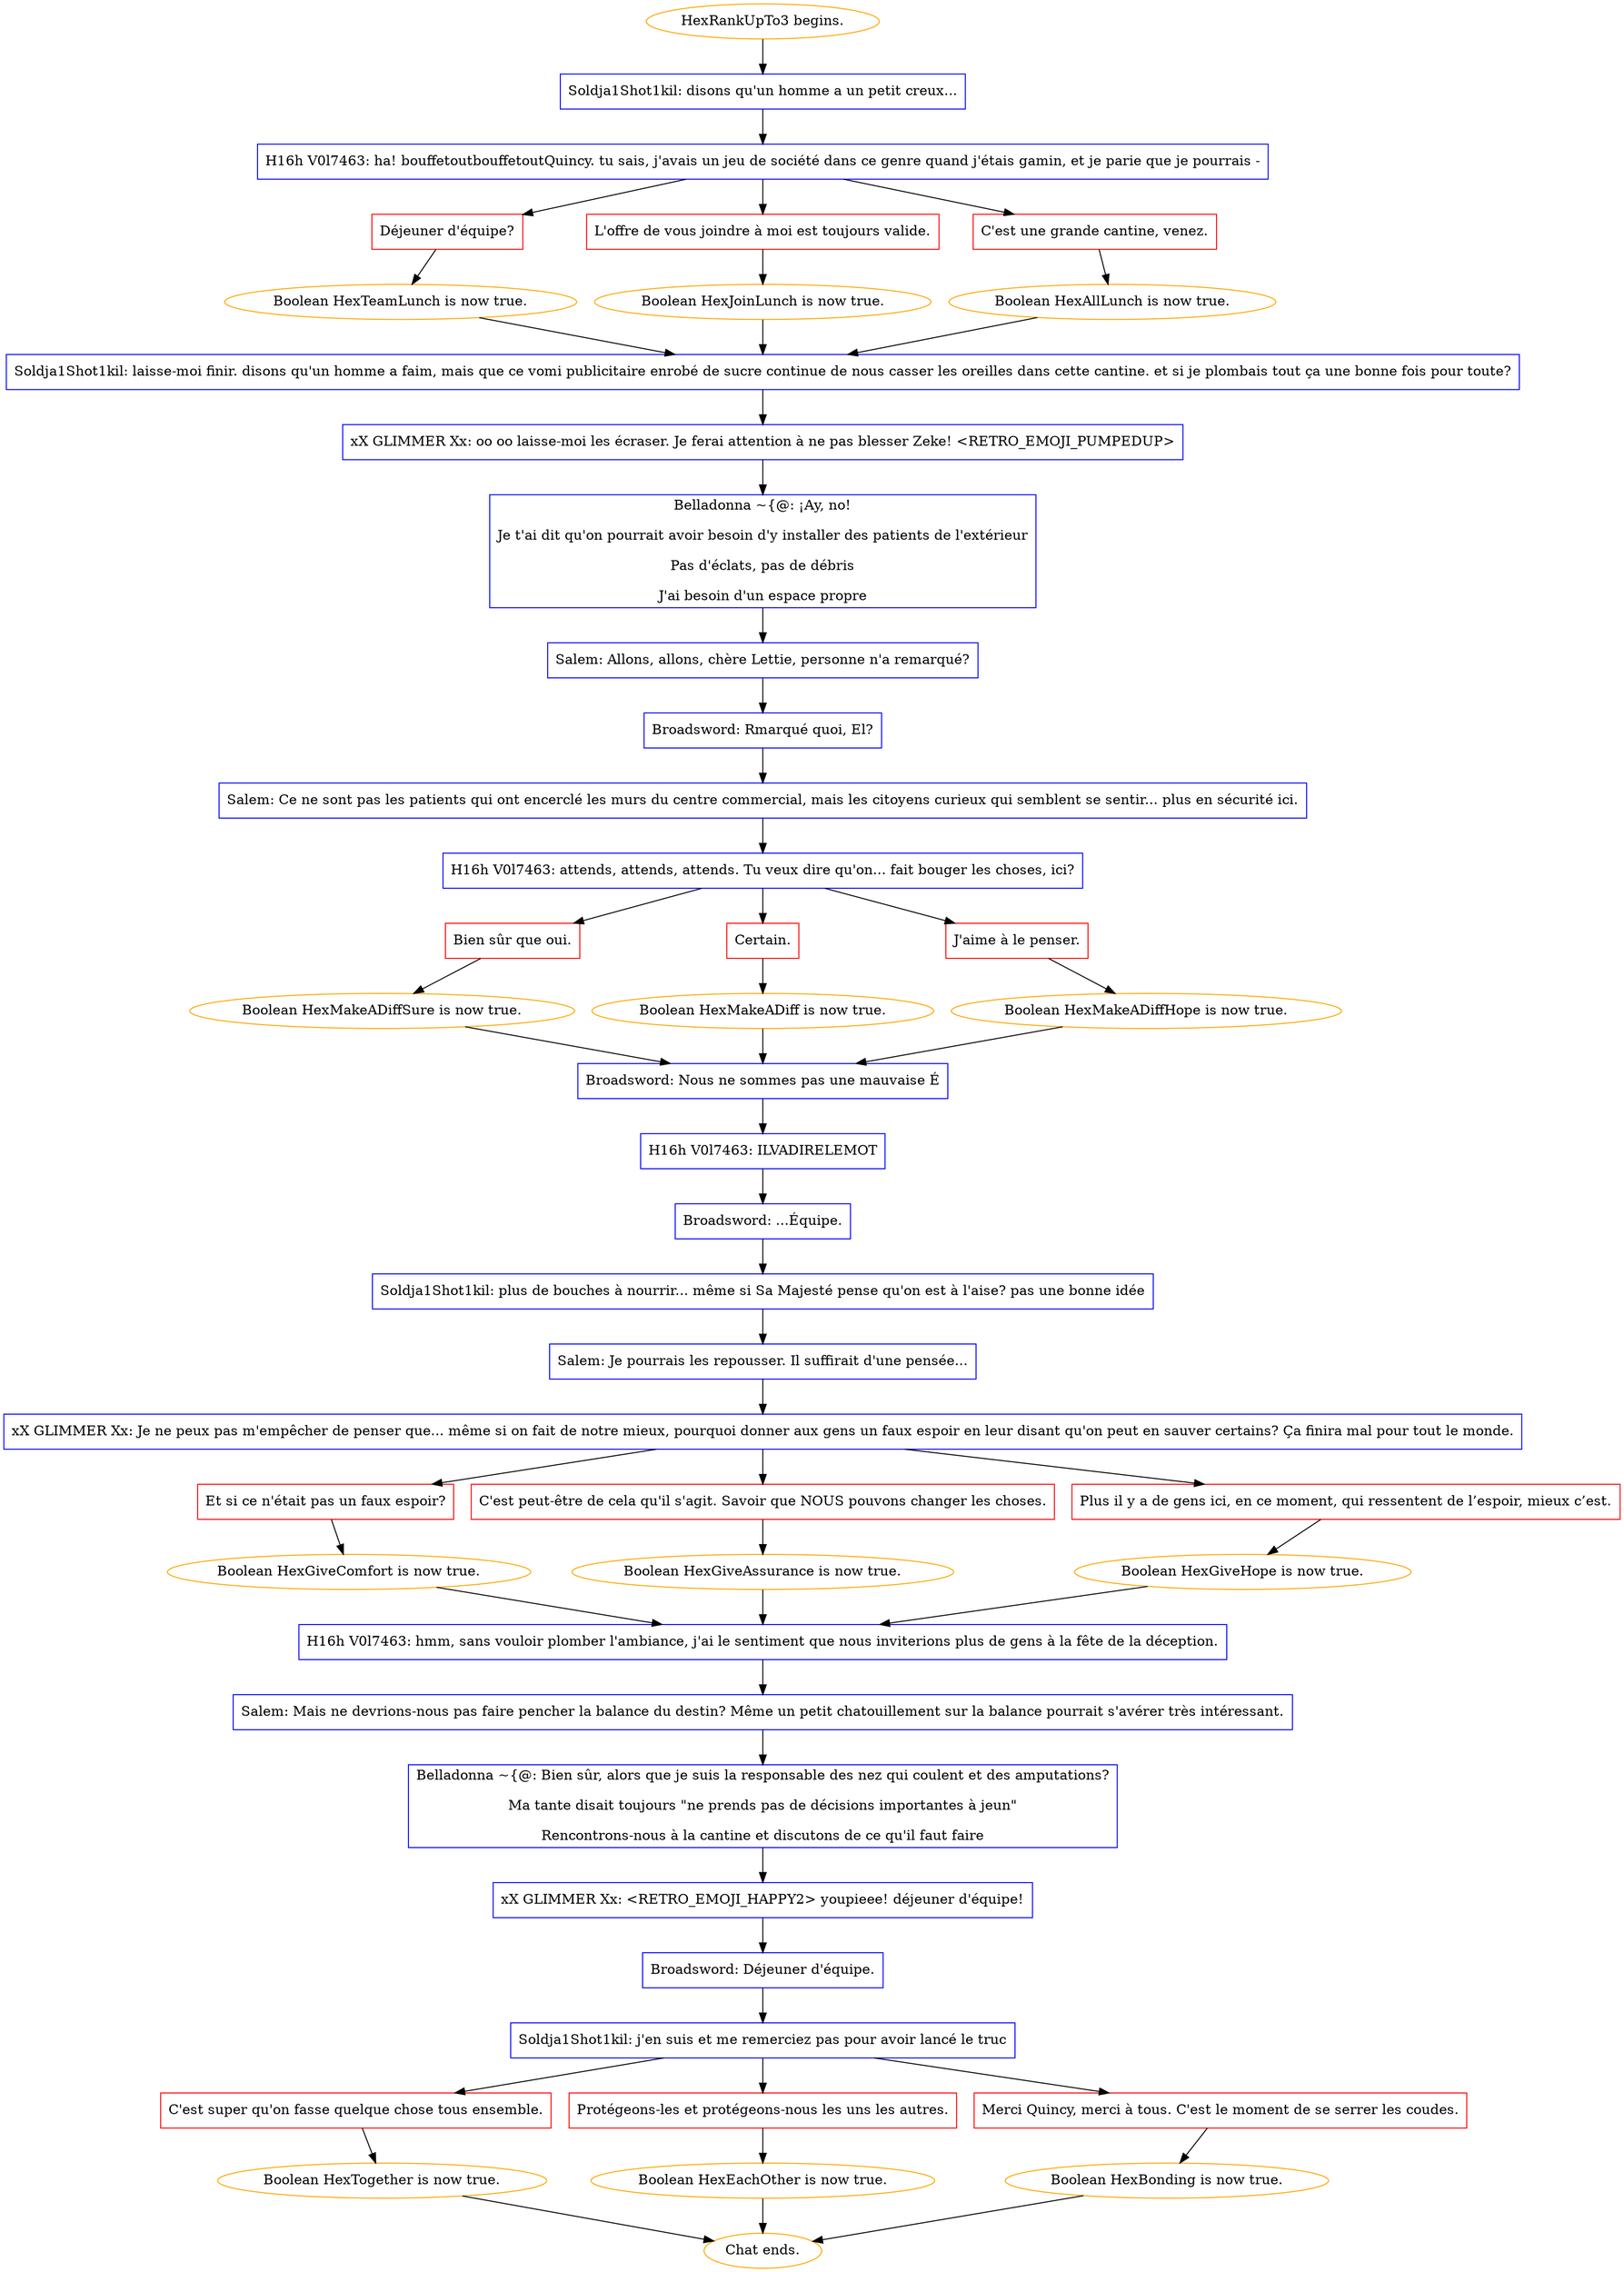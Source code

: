 digraph {
	"HexRankUpTo3 begins." [color=orange];
		"HexRankUpTo3 begins." -> j3862652730;
	j3862652730 [label="Soldja1Shot1kil: disons qu'un homme a un petit creux...",shape=box,color=blue];
		j3862652730 -> j2884672800;
	j2884672800 [label="H16h V0l7463: ha! bouffetoutbouffetoutQuincy. tu sais, j'avais un jeu de société dans ce genre quand j'étais gamin, et je parie que je pourrais -",shape=box,color=blue];
		j2884672800 -> j3957856660;
		j2884672800 -> j1612731285;
		j2884672800 -> j2350898773;
	j3957856660 [label="Déjeuner d'équipe?",shape=box,color=red];
		j3957856660 -> j1210181863;
	j1612731285 [label="L'offre de vous joindre à moi est toujours valide.",shape=box,color=red];
		j1612731285 -> j3748144121;
	j2350898773 [label="C'est une grande cantine, venez.",shape=box,color=red];
		j2350898773 -> j4040665104;
	j1210181863 [label="Boolean HexTeamLunch is now true.",color=orange];
		j1210181863 -> j2545556433;
	j3748144121 [label="Boolean HexJoinLunch is now true.",color=orange];
		j3748144121 -> j2545556433;
	j4040665104 [label="Boolean HexAllLunch is now true.",color=orange];
		j4040665104 -> j2545556433;
	j2545556433 [label="Soldja1Shot1kil: laisse-moi finir. disons qu'un homme a faim, mais que ce vomi publicitaire enrobé de sucre continue de nous casser les oreilles dans cette cantine. et si je plombais tout ça une bonne fois pour toute?",shape=box,color=blue];
		j2545556433 -> j4216507905;
	j4216507905 [label="xX GLIMMER Xx: oo oo laisse-moi les écraser. Je ferai attention à ne pas blesser Zeke! <RETRO_EMOJI_PUMPEDUP>",shape=box,color=blue];
		j4216507905 -> j3123540828;
	j3123540828 [label="Belladonna ~{@: ¡Ay, no!
Je t'ai dit qu'on pourrait avoir besoin d'y installer des patients de l'extérieur
Pas d'éclats, pas de débris
J'ai besoin d'un espace propre",shape=box,color=blue];
		j3123540828 -> j703668102;
	j703668102 [label="Salem: Allons, allons, chère Lettie, personne n'a remarqué?",shape=box,color=blue];
		j703668102 -> j3165676736;
	j3165676736 [label="Broadsword: Rmarqué quoi, El?",shape=box,color=blue];
		j3165676736 -> j2320614967;
	j2320614967 [label="Salem: Ce ne sont pas les patients qui ont encerclé les murs du centre commercial, mais les citoyens curieux qui semblent se sentir... plus en sécurité ici.",shape=box,color=blue];
		j2320614967 -> j1892896698;
	j1892896698 [label="H16h V0l7463: attends, attends, attends. Tu veux dire qu'on... fait bouger les choses, ici?",shape=box,color=blue];
		j1892896698 -> j1071720019;
		j1892896698 -> j3777999251;
		j1892896698 -> j4264327499;
	j1071720019 [label="Bien sûr que oui.",shape=box,color=red];
		j1071720019 -> j1833325973;
	j3777999251 [label="Certain.",shape=box,color=red];
		j3777999251 -> j1327046283;
	j4264327499 [label="J'aime à le penser.",shape=box,color=red];
		j4264327499 -> j2191491277;
	j1833325973 [label="Boolean HexMakeADiffSure is now true.",color=orange];
		j1833325973 -> j4015474514;
	j1327046283 [label="Boolean HexMakeADiff is now true.",color=orange];
		j1327046283 -> j4015474514;
	j2191491277 [label="Boolean HexMakeADiffHope is now true.",color=orange];
		j2191491277 -> j4015474514;
	j4015474514 [label="Broadsword: Nous ne sommes pas une mauvaise É",shape=box,color=blue];
		j4015474514 -> j3682413788;
	j3682413788 [label="H16h V0l7463: ILVADIRELEMOT",shape=box,color=blue];
		j3682413788 -> j1015803310;
	j1015803310 [label="Broadsword: ...Équipe.",shape=box,color=blue];
		j1015803310 -> j2058144357;
	j2058144357 [label="Soldja1Shot1kil: plus de bouches à nourrir... même si Sa Majesté pense qu'on est à l'aise? pas une bonne idée",shape=box,color=blue];
		j2058144357 -> j2301196808;
	j2301196808 [label="Salem: Je pourrais les repousser. Il suffirait d'une pensée...",shape=box,color=blue];
		j2301196808 -> j4294559248;
	j4294559248 [label="xX GLIMMER Xx: Je ne peux pas m'empêcher de penser que... même si on fait de notre mieux, pourquoi donner aux gens un faux espoir en leur disant qu'on peut en sauver certains? Ça finira mal pour tout le monde.",shape=box,color=blue];
		j4294559248 -> j3039176954;
		j4294559248 -> j2938197244;
		j4294559248 -> j1872348776;
	j3039176954 [label="Et si ce n'était pas un faux espoir?",shape=box,color=red];
		j3039176954 -> j3718070894;
	j2938197244 [label="C'est peut-être de cela qu'il s'agit. Savoir que NOUS pouvons changer les choses.",shape=box,color=red];
		j2938197244 -> j1161585513;
	j1872348776 [label="Plus il y a de gens ici, en ce moment, qui ressentent de l’espoir, mieux c’est.",shape=box,color=red];
		j1872348776 -> j419300771;
	j3718070894 [label="Boolean HexGiveComfort is now true.",color=orange];
		j3718070894 -> j4165688263;
	j1161585513 [label="Boolean HexGiveAssurance is now true.",color=orange];
		j1161585513 -> j4165688263;
	j419300771 [label="Boolean HexGiveHope is now true.",color=orange];
		j419300771 -> j4165688263;
	j4165688263 [label="H16h V0l7463: hmm, sans vouloir plomber l'ambiance, j'ai le sentiment que nous inviterions plus de gens à la fête de la déception.",shape=box,color=blue];
		j4165688263 -> j327348783;
	j327348783 [label="Salem: Mais ne devrions-nous pas faire pencher la balance du destin? Même un petit chatouillement sur la balance pourrait s'avérer très intéressant.",shape=box,color=blue];
		j327348783 -> j2696516648;
	j2696516648 [label="Belladonna ~{@: Bien sûr, alors que je suis la responsable des nez qui coulent et des amputations?
Ma tante disait toujours \"ne prends pas de décisions importantes à jeun\"
Rencontrons-nous à la cantine et discutons de ce qu'il faut faire",shape=box,color=blue];
		j2696516648 -> j1526707417;
	j1526707417 [label="xX GLIMMER Xx: <RETRO_EMOJI_HAPPY2> youpieee! déjeuner d'équipe!",shape=box,color=blue];
		j1526707417 -> j1089542253;
	j1089542253 [label="Broadsword: Déjeuner d'équipe.",shape=box,color=blue];
		j1089542253 -> j1713773671;
	j1713773671 [label="Soldja1Shot1kil: j'en suis et me remerciez pas pour avoir lancé le truc",shape=box,color=blue];
		j1713773671 -> j649123679;
		j1713773671 -> j231739848;
		j1713773671 -> j1847533088;
	j649123679 [label="C'est super qu'on fasse quelque chose tous ensemble.",shape=box,color=red];
		j649123679 -> j2358702547;
	j231739848 [label="Protégeons-les et protégeons-nous les uns les autres.",shape=box,color=red];
		j231739848 -> j2321050970;
	j1847533088 [label="Merci Quincy, merci à tous. C'est le moment de se serrer les coudes.",shape=box,color=red];
		j1847533088 -> j873465822;
	j2358702547 [label="Boolean HexTogether is now true.",color=orange];
		j2358702547 -> "Chat ends.";
	j2321050970 [label="Boolean HexEachOther is now true.",color=orange];
		j2321050970 -> "Chat ends.";
	j873465822 [label="Boolean HexBonding is now true.",color=orange];
		j873465822 -> "Chat ends.";
	"Chat ends." [color=orange];
}